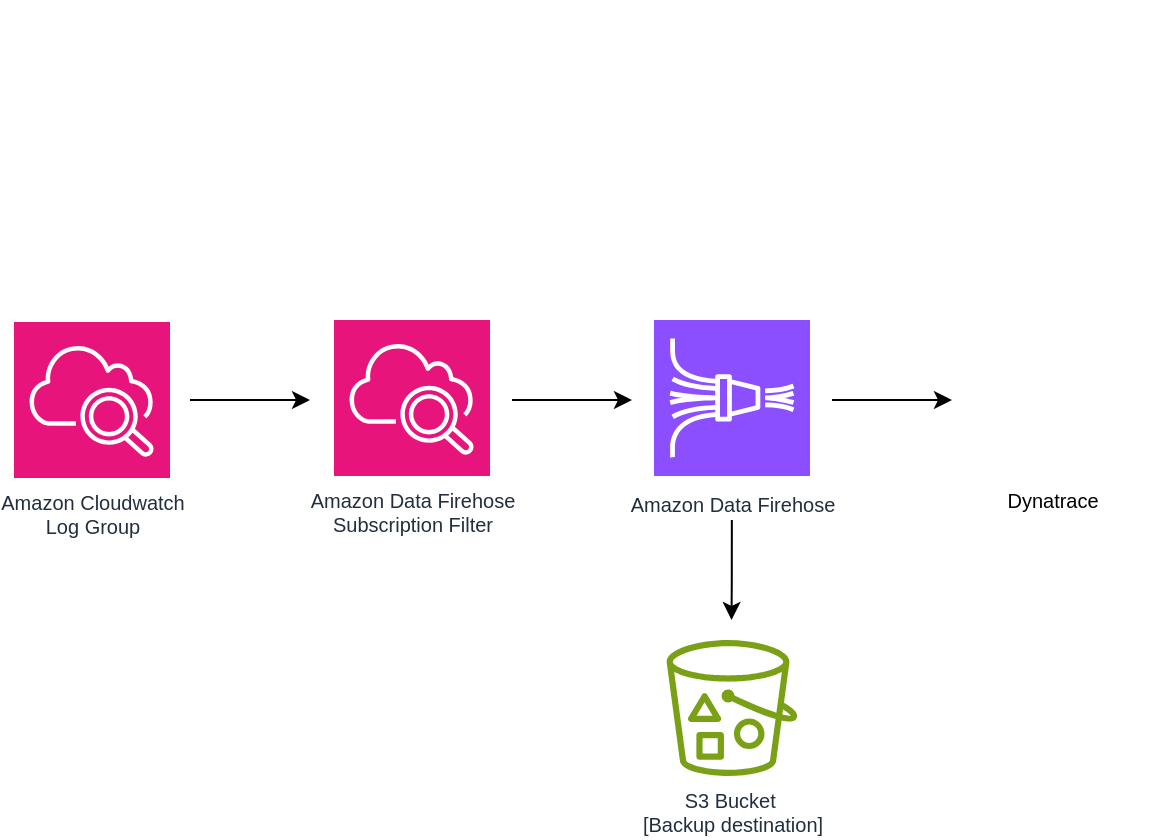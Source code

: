 <mxfile version="24.8.4">
  <diagram name="Page-1" id="Jng3Pi9Z3H1jsqZPbhEl">
    <mxGraphModel dx="2177" dy="817" grid="1" gridSize="10" guides="1" tooltips="1" connect="1" arrows="1" fold="1" page="1" pageScale="1" pageWidth="827" pageHeight="1169" math="1" shadow="0">
      <root>
        <mxCell id="0" />
        <mxCell id="1" parent="0" />
        <mxCell id="aGrVvK8tc01qZswfJQIy-1" value="&lt;font style=&quot;font-size: 10px;&quot;&gt;Amazon Data Firehose&lt;/font&gt;" style="sketch=0;points=[[0,0,0],[0.25,0,0],[0.5,0,0],[0.75,0,0],[1,0,0],[0,1,0],[0.25,1,0],[0.5,1,0],[0.75,1,0],[1,1,0],[0,0.25,0],[0,0.5,0],[0,0.75,0],[1,0.25,0],[1,0.5,0],[1,0.75,0]];outlineConnect=0;fontColor=#232F3E;fillColor=#8C4FFF;strokeColor=#ffffff;dashed=0;verticalLabelPosition=bottom;verticalAlign=top;align=center;html=1;fontSize=12;fontStyle=0;aspect=fixed;shape=mxgraph.aws4.resourceIcon;resIcon=mxgraph.aws4.kinesis_data_firehose;" parent="1" vertex="1">
          <mxGeometry x="401" y="400" width="78" height="78" as="geometry" />
        </mxCell>
        <mxCell id="aGrVvK8tc01qZswfJQIy-7" value="Dynatrace" style="shape=image;verticalLabelPosition=bottom;labelBackgroundColor=none;verticalAlign=top;aspect=fixed;imageAspect=0;image=https://cdn.icon-icons.com/icons2/2699/PNG/512/dynatrace_logo_icon_168227.png;fontSize=10;html=1;" parent="1" vertex="1">
          <mxGeometry x="561" y="400" width="78" height="78" as="geometry" />
        </mxCell>
        <mxCell id="aGrVvK8tc01qZswfJQIy-19" value="" style="edgeStyle=orthogonalEdgeStyle;rounded=0;orthogonalLoop=1;jettySize=auto;html=1;" parent="1" edge="1">
          <mxGeometry relative="1" as="geometry">
            <mxPoint x="330" y="440" as="sourcePoint" />
            <mxPoint x="390" y="440" as="targetPoint" />
          </mxGeometry>
        </mxCell>
        <mxCell id="aGrVvK8tc01qZswfJQIy-20" value="" style="edgeStyle=orthogonalEdgeStyle;rounded=0;orthogonalLoop=1;jettySize=auto;html=1;" parent="1" edge="1">
          <mxGeometry relative="1" as="geometry">
            <mxPoint x="490" y="440" as="sourcePoint" />
            <mxPoint x="550" y="440" as="targetPoint" />
          </mxGeometry>
        </mxCell>
        <mxCell id="aGrVvK8tc01qZswfJQIy-28" style="edgeStyle=orthogonalEdgeStyle;rounded=0;orthogonalLoop=1;jettySize=auto;html=1;exitX=0.25;exitY=0;exitDx=0;exitDy=0;exitPerimeter=0;" parent="1" edge="1">
          <mxGeometry relative="1" as="geometry">
            <mxPoint x="439.76" y="550" as="targetPoint" />
            <mxPoint x="439.927" y="500" as="sourcePoint" />
            <Array as="points">
              <mxPoint x="440.26" y="530" />
              <mxPoint x="440.26" y="530" />
            </Array>
          </mxGeometry>
        </mxCell>
        <mxCell id="aGrVvK8tc01qZswfJQIy-29" value="&lt;div style=&quot;font-size: 10px;&quot;&gt;&lt;font style=&quot;font-size: 10px;&quot;&gt;S3 Bucket&amp;nbsp;&lt;/font&gt;&lt;/div&gt;&lt;div style=&quot;font-size: 10px;&quot;&gt;&lt;font style=&quot;font-size: 10px;&quot;&gt;[Backup destination]&lt;/font&gt;&lt;/div&gt;" style="sketch=0;outlineConnect=0;fontColor=#232F3E;gradientColor=none;fillColor=#7AA116;strokeColor=none;dashed=0;verticalLabelPosition=bottom;verticalAlign=top;align=center;html=1;fontSize=12;fontStyle=0;aspect=fixed;pointerEvents=1;shape=mxgraph.aws4.bucket_with_objects;" parent="1" vertex="1">
          <mxGeometry x="407.3" y="560" width="65.39" height="68" as="geometry" />
        </mxCell>
        <mxCell id="DoGZ19TO_eujJT3HYU9u-1" value="" style="shape=image;verticalLabelPosition=bottom;labelBackgroundColor=default;verticalAlign=top;aspect=fixed;imageAspect=0;image=https://openupthecloud.com/wp-content/uploads/2019/10/0_3i0MOCi2wHX607Jp.png;" parent="1" vertex="1">
          <mxGeometry x="540" y="240" width="110" height="55" as="geometry" />
        </mxCell>
        <mxCell id="JIUYaBeZ9dW3_DUNBmQG-1" value="&lt;div style=&quot;font-size: 10px;&quot;&gt;Amazon Data Firehose&lt;/div&gt;&lt;div style=&quot;font-size: 10px;&quot;&gt;Subscription Filter&lt;br&gt;&lt;/div&gt;" style="sketch=0;points=[[0,0,0],[0.25,0,0],[0.5,0,0],[0.75,0,0],[1,0,0],[0,1,0],[0.25,1,0],[0.5,1,0],[0.75,1,0],[1,1,0],[0,0.25,0],[0,0.5,0],[0,0.75,0],[1,0.25,0],[1,0.5,0],[1,0.75,0]];points=[[0,0,0],[0.25,0,0],[0.5,0,0],[0.75,0,0],[1,0,0],[0,1,0],[0.25,1,0],[0.5,1,0],[0.75,1,0],[1,1,0],[0,0.25,0],[0,0.5,0],[0,0.75,0],[1,0.25,0],[1,0.5,0],[1,0.75,0]];outlineConnect=0;fontColor=#232F3E;fillColor=#E7157B;strokeColor=#ffffff;dashed=0;verticalLabelPosition=bottom;verticalAlign=top;align=center;html=1;fontSize=10;fontStyle=0;aspect=fixed;shape=mxgraph.aws4.resourceIcon;resIcon=mxgraph.aws4.cloudwatch_2;" vertex="1" parent="1">
          <mxGeometry x="241" y="400" width="78" height="78" as="geometry" />
        </mxCell>
        <mxCell id="JIUYaBeZ9dW3_DUNBmQG-2" value="&lt;div style=&quot;font-size: 10px;&quot;&gt;&lt;font style=&quot;font-size: 10px;&quot;&gt;Amazon Cloudwatch&lt;/font&gt;&lt;/div&gt;&lt;div style=&quot;font-size: 10px;&quot;&gt;&lt;font style=&quot;font-size: 10px;&quot;&gt;Log Group&lt;/font&gt;&lt;br style=&quot;font-size: 10px;&quot;&gt;&lt;/div&gt;" style="sketch=0;points=[[0,0,0],[0.25,0,0],[0.5,0,0],[0.75,0,0],[1,0,0],[0,1,0],[0.25,1,0],[0.5,1,0],[0.75,1,0],[1,1,0],[0,0.25,0],[0,0.5,0],[0,0.75,0],[1,0.25,0],[1,0.5,0],[1,0.75,0]];points=[[0,0,0],[0.25,0,0],[0.5,0,0],[0.75,0,0],[1,0,0],[0,1,0],[0.25,1,0],[0.5,1,0],[0.75,1,0],[1,1,0],[0,0.25,0],[0,0.5,0],[0,0.75,0],[1,0.25,0],[1,0.5,0],[1,0.75,0]];outlineConnect=0;fontColor=#232F3E;fillColor=#E7157B;strokeColor=#ffffff;dashed=0;verticalLabelPosition=bottom;verticalAlign=top;align=center;html=1;fontSize=10;fontStyle=0;aspect=fixed;shape=mxgraph.aws4.resourceIcon;resIcon=mxgraph.aws4.cloudwatch_2;" vertex="1" parent="1">
          <mxGeometry x="81" y="401" width="78" height="78" as="geometry" />
        </mxCell>
        <mxCell id="JIUYaBeZ9dW3_DUNBmQG-3" value="" style="edgeStyle=orthogonalEdgeStyle;rounded=0;orthogonalLoop=1;jettySize=auto;html=1;" edge="1" parent="1">
          <mxGeometry relative="1" as="geometry">
            <mxPoint x="169" y="440" as="sourcePoint" />
            <mxPoint x="229" y="440" as="targetPoint" />
          </mxGeometry>
        </mxCell>
      </root>
    </mxGraphModel>
  </diagram>
</mxfile>
